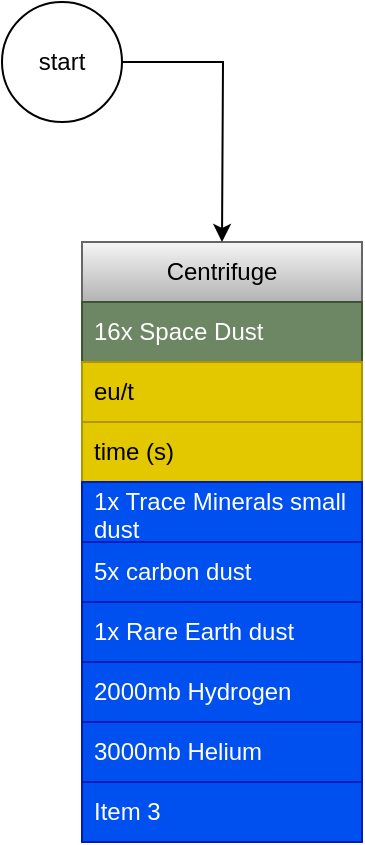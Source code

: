 <mxfile version="22.1.0" type="github">
  <diagram id="C5RBs43oDa-KdzZeNtuy" name="Page-1">
    <mxGraphModel dx="2074" dy="1150" grid="1" gridSize="10" guides="1" tooltips="1" connect="1" arrows="1" fold="1" page="1" pageScale="1" pageWidth="827" pageHeight="1169" math="0" shadow="0">
      <root>
        <mxCell id="WIyWlLk6GJQsqaUBKTNV-0" />
        <mxCell id="WIyWlLk6GJQsqaUBKTNV-1" parent="WIyWlLk6GJQsqaUBKTNV-0" />
        <mxCell id="7Hfktlou8XyDzRxeF353-0" value="Centrifuge" style="swimlane;fontStyle=0;childLayout=stackLayout;horizontal=1;startSize=30;horizontalStack=0;resizeParent=1;resizeParentMax=0;resizeLast=0;collapsible=1;marginBottom=0;whiteSpace=wrap;html=1;fillColor=#f5f5f5;gradientColor=#b3b3b3;strokeColor=#666666;" vertex="1" parent="WIyWlLk6GJQsqaUBKTNV-1">
          <mxGeometry x="80" y="160" width="140" height="300" as="geometry" />
        </mxCell>
        <mxCell id="7Hfktlou8XyDzRxeF353-1" value="16x Space Dust" style="text;strokeColor=#3A5431;fillColor=#6d8764;align=left;verticalAlign=middle;spacingLeft=4;spacingRight=4;overflow=hidden;points=[[0,0.5],[1,0.5]];portConstraint=eastwest;rotatable=0;whiteSpace=wrap;html=1;fontColor=#ffffff;" vertex="1" parent="7Hfktlou8XyDzRxeF353-0">
          <mxGeometry y="30" width="140" height="30" as="geometry" />
        </mxCell>
        <mxCell id="7Hfktlou8XyDzRxeF353-2" value="eu/t" style="text;strokeColor=#B09500;fillColor=#e3c800;align=left;verticalAlign=middle;spacingLeft=4;spacingRight=4;overflow=hidden;points=[[0,0.5],[1,0.5]];portConstraint=eastwest;rotatable=0;whiteSpace=wrap;html=1;fontColor=#000000;" vertex="1" parent="7Hfktlou8XyDzRxeF353-0">
          <mxGeometry y="60" width="140" height="30" as="geometry" />
        </mxCell>
        <mxCell id="7Hfktlou8XyDzRxeF353-3" value="time (s)" style="text;strokeColor=#B09500;fillColor=#e3c800;align=left;verticalAlign=middle;spacingLeft=4;spacingRight=4;overflow=hidden;points=[[0,0.5],[1,0.5]];portConstraint=eastwest;rotatable=0;whiteSpace=wrap;html=1;fontColor=#000000;" vertex="1" parent="7Hfktlou8XyDzRxeF353-0">
          <mxGeometry y="90" width="140" height="30" as="geometry" />
        </mxCell>
        <mxCell id="7Hfktlou8XyDzRxeF353-6" value="1x Trace Minerals small dust" style="text;strokeColor=#001DBC;fillColor=#0050ef;align=left;verticalAlign=middle;spacingLeft=4;spacingRight=4;overflow=hidden;points=[[0,0.5],[1,0.5]];portConstraint=eastwest;rotatable=0;whiteSpace=wrap;html=1;fontColor=#ffffff;" vertex="1" parent="7Hfktlou8XyDzRxeF353-0">
          <mxGeometry y="120" width="140" height="30" as="geometry" />
        </mxCell>
        <mxCell id="7Hfktlou8XyDzRxeF353-9" value="5x carbon dust" style="text;strokeColor=#001DBC;fillColor=#0050ef;align=left;verticalAlign=middle;spacingLeft=4;spacingRight=4;overflow=hidden;points=[[0,0.5],[1,0.5]];portConstraint=eastwest;rotatable=0;whiteSpace=wrap;html=1;fontColor=#ffffff;" vertex="1" parent="7Hfktlou8XyDzRxeF353-0">
          <mxGeometry y="150" width="140" height="30" as="geometry" />
        </mxCell>
        <mxCell id="7Hfktlou8XyDzRxeF353-10" value="1x Rare Earth dust" style="text;strokeColor=#001DBC;fillColor=#0050ef;align=left;verticalAlign=middle;spacingLeft=4;spacingRight=4;overflow=hidden;points=[[0,0.5],[1,0.5]];portConstraint=eastwest;rotatable=0;whiteSpace=wrap;html=1;fontColor=#ffffff;" vertex="1" parent="7Hfktlou8XyDzRxeF353-0">
          <mxGeometry y="180" width="140" height="30" as="geometry" />
        </mxCell>
        <mxCell id="7Hfktlou8XyDzRxeF353-11" value="2000mb Hydrogen" style="text;strokeColor=#001DBC;fillColor=#0050ef;align=left;verticalAlign=middle;spacingLeft=4;spacingRight=4;overflow=hidden;points=[[0,0.5],[1,0.5]];portConstraint=eastwest;rotatable=0;whiteSpace=wrap;html=1;fontColor=#ffffff;" vertex="1" parent="7Hfktlou8XyDzRxeF353-0">
          <mxGeometry y="210" width="140" height="30" as="geometry" />
        </mxCell>
        <mxCell id="7Hfktlou8XyDzRxeF353-12" value="3000mb Helium" style="text;strokeColor=#001DBC;fillColor=#0050ef;align=left;verticalAlign=middle;spacingLeft=4;spacingRight=4;overflow=hidden;points=[[0,0.5],[1,0.5]];portConstraint=eastwest;rotatable=0;whiteSpace=wrap;html=1;fontColor=#ffffff;" vertex="1" parent="7Hfktlou8XyDzRxeF353-0">
          <mxGeometry y="240" width="140" height="30" as="geometry" />
        </mxCell>
        <mxCell id="7Hfktlou8XyDzRxeF353-13" value="Item 3" style="text;strokeColor=#001DBC;fillColor=#0050ef;align=left;verticalAlign=middle;spacingLeft=4;spacingRight=4;overflow=hidden;points=[[0,0.5],[1,0.5]];portConstraint=eastwest;rotatable=0;whiteSpace=wrap;html=1;fontColor=#ffffff;" vertex="1" parent="7Hfktlou8XyDzRxeF353-0">
          <mxGeometry y="270" width="140" height="30" as="geometry" />
        </mxCell>
        <mxCell id="7Hfktlou8XyDzRxeF353-5" style="edgeStyle=orthogonalEdgeStyle;rounded=0;orthogonalLoop=1;jettySize=auto;html=1;" edge="1" parent="WIyWlLk6GJQsqaUBKTNV-1" source="7Hfktlou8XyDzRxeF353-4">
          <mxGeometry relative="1" as="geometry">
            <mxPoint x="150" y="160" as="targetPoint" />
          </mxGeometry>
        </mxCell>
        <mxCell id="7Hfktlou8XyDzRxeF353-4" value="start" style="ellipse;whiteSpace=wrap;html=1;aspect=fixed;" vertex="1" parent="WIyWlLk6GJQsqaUBKTNV-1">
          <mxGeometry x="40" y="40" width="60" height="60" as="geometry" />
        </mxCell>
      </root>
    </mxGraphModel>
  </diagram>
</mxfile>
